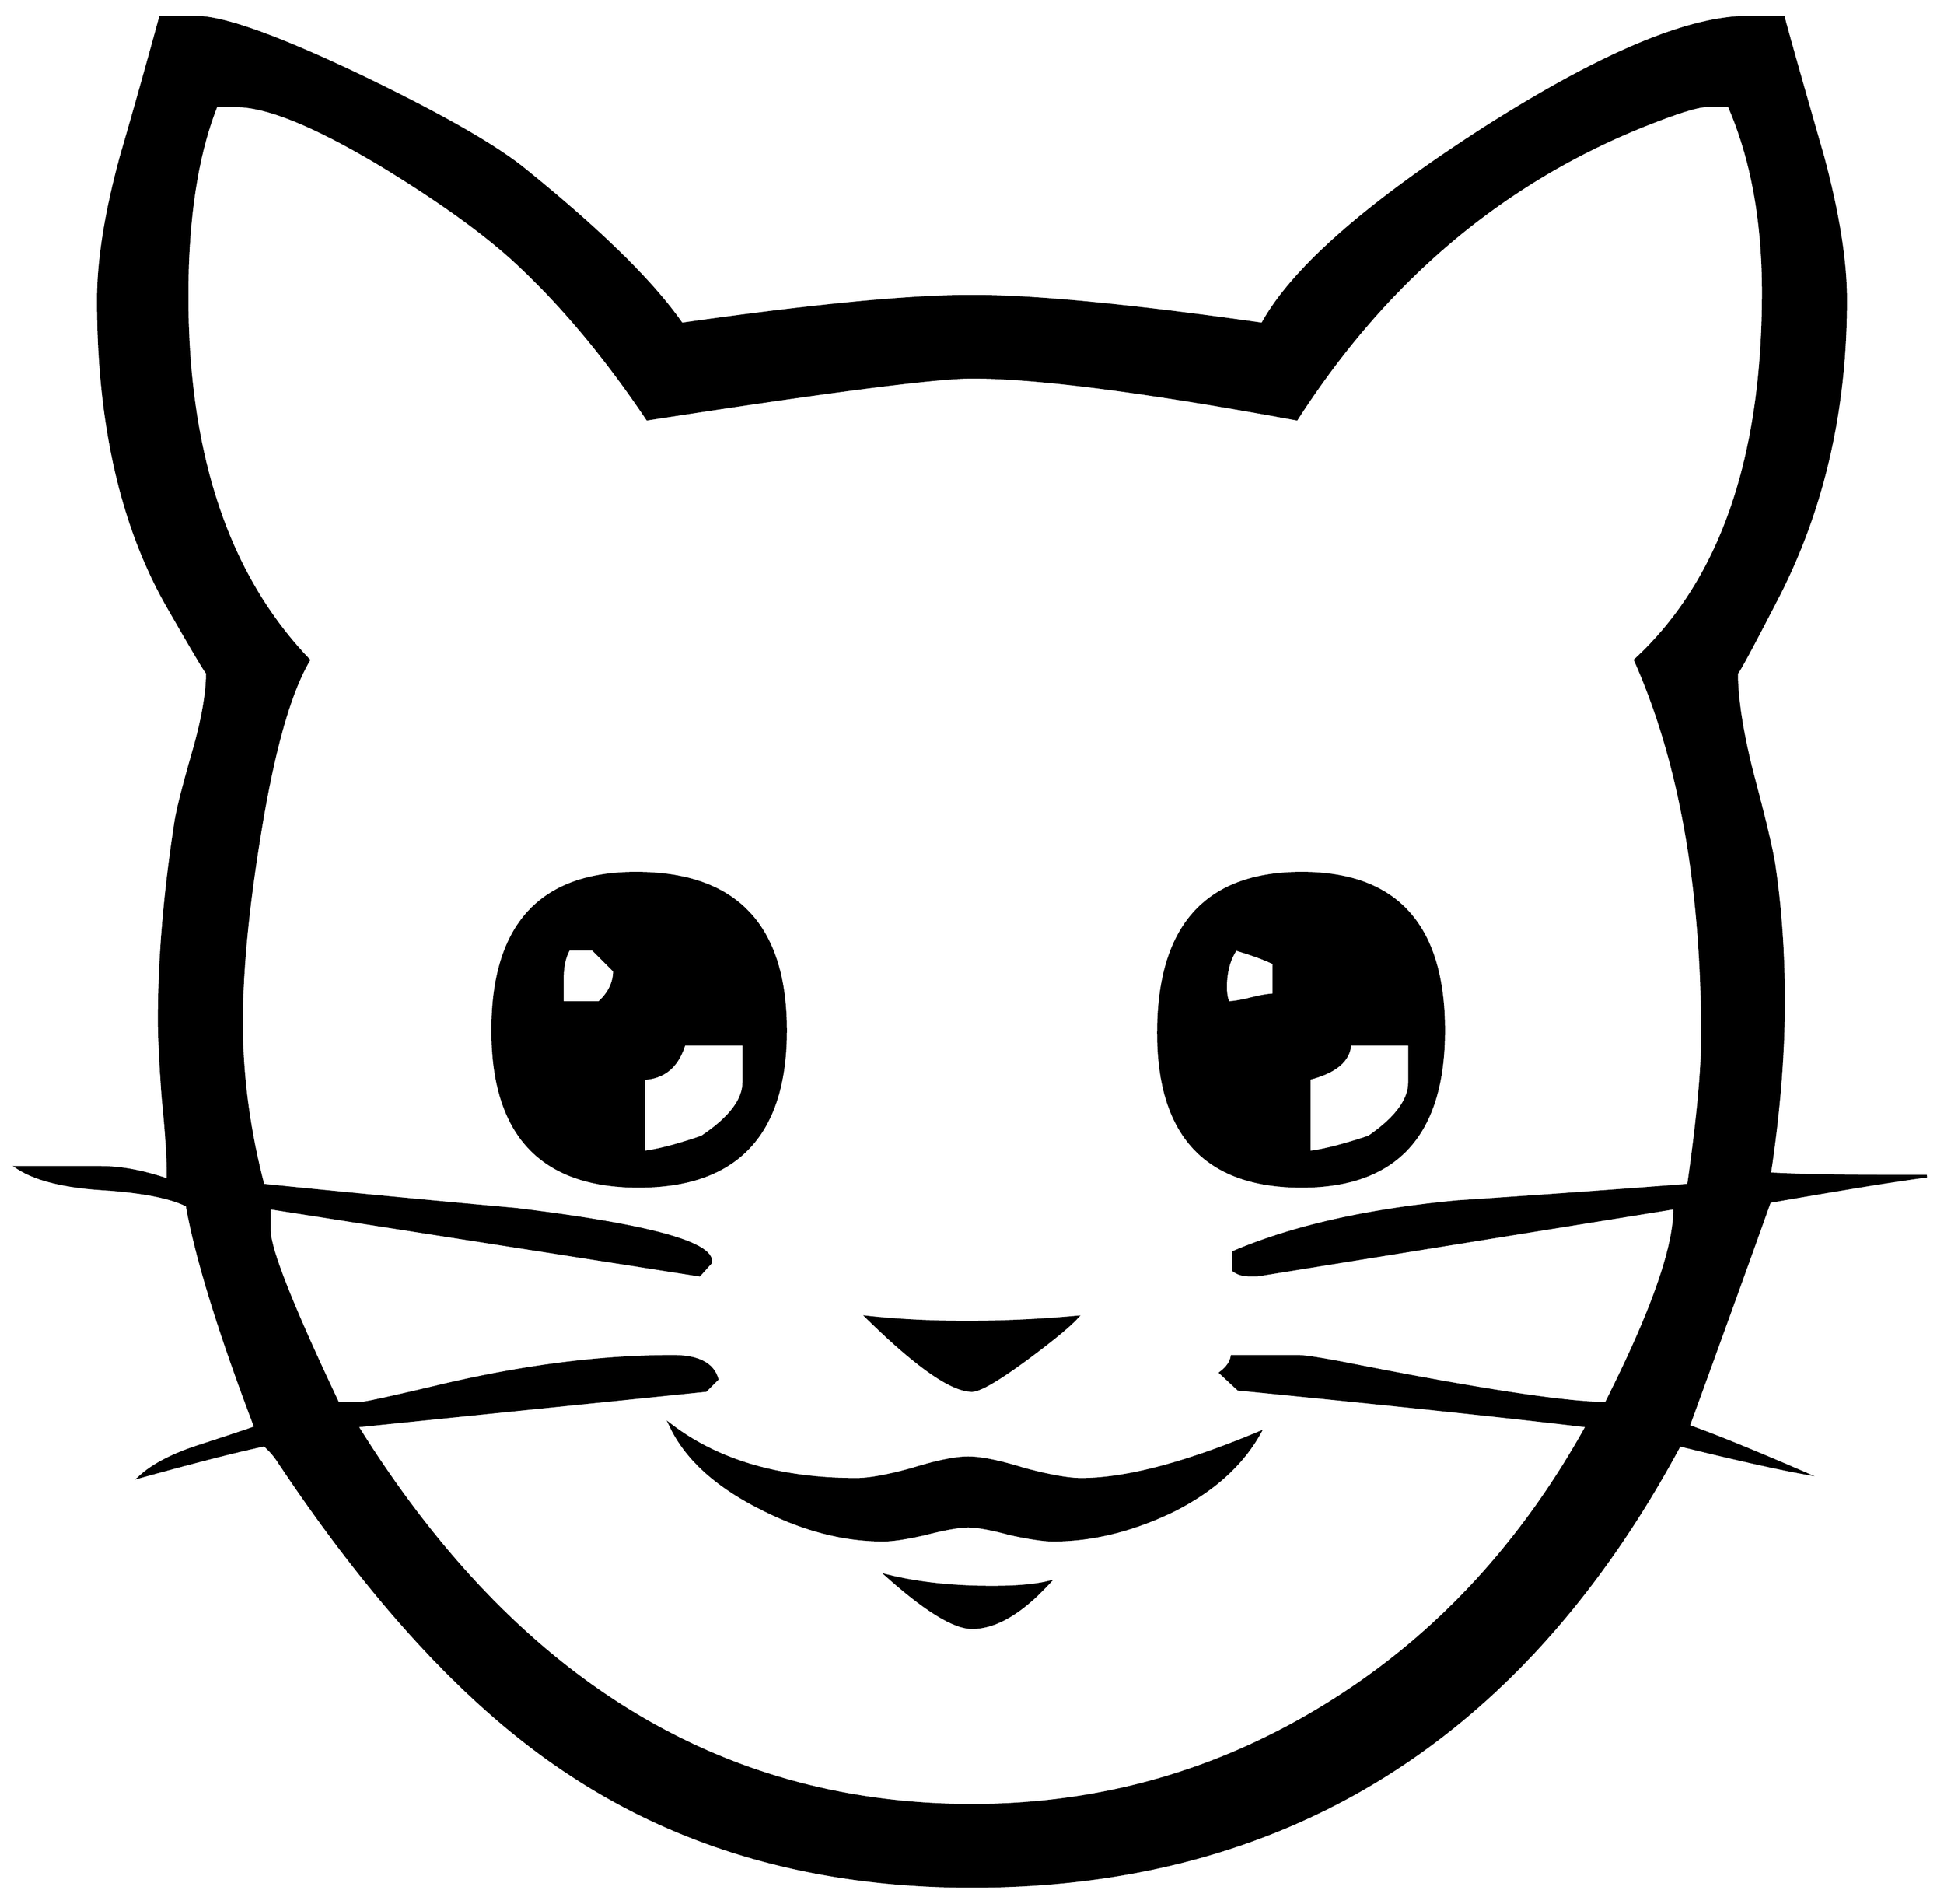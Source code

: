 


\begin{tikzpicture}[y=0.80pt, x=0.80pt, yscale=-1.0, xscale=1.0, inner sep=0pt, outer sep=0pt]
\begin{scope}[shift={(100.0,1730.0)},nonzero rule]
  \path[draw=.,fill=.,line width=1.600pt] (1588.0,-429.0) ..
    controls (1566.667,-426.333) and (1525.333,-419.667) ..
    (1464.0,-409.0) .. controls (1450.0,-369.667) and
    (1428.667,-310.667) .. (1400.0,-232.0) .. controls
    (1420.667,-224.667) and (1451.0,-212.333) .. (1491.0,-195.0) ..
    controls (1469.0,-199.0) and (1436.333,-206.333) ..
    (1393.0,-217.0) .. controls (1268.333,15.0) and (1082.333,131.0)
    .. (835.0,131.0) .. controls (712.333,131.0) and (606.0,101.0)
    .. (516.0,41.0) .. controls (439.333,-9.667) and (363.667,-91.0)
    .. (289.0,-203.0) .. controls (285.667,-208.333) and
    (281.667,-213.0) .. (277.0,-217.0) .. controls (255.0,-212.333)
    and (222.333,-204.0) .. (179.0,-192.0) .. controls
    (188.333,-200.667) and (202.667,-208.333) .. (222.0,-215.0) ..
    controls (252.667,-225.0) and (268.667,-230.333) .. (270.0,-231.0)
    .. controls (241.333,-306.333) and (223.333,-364.667) ..
    (216.0,-406.0) .. controls (202.667,-412.667) and (180.333,-417.0)
    .. (149.0,-419.0) .. controls (118.333,-421.0) and
    (96.0,-426.667) .. (82.0,-436.0) -- (148.0,-436.0) .. controls
    (164.0,-436.0) and (181.667,-432.667) .. (201.0,-426.0) --
    (201.0,-431.0) .. controls (201.0,-444.333) and (199.667,-464.333)
    .. (197.0,-491.0) .. controls (195.0,-518.333) and
    (194.0,-538.667) .. (194.0,-552.0) .. controls (194.0,-600.0)
    and (198.333,-652.0) .. (207.0,-708.0) .. controls
    (208.333,-717.333) and (213.333,-737.0) .. (222.0,-767.0) ..
    controls (228.667,-791.0) and (232.0,-810.667) .. (232.0,-826.0)
    .. controls (232.0,-824.667) and (221.667,-842.0) ..
    (201.0,-878.0) .. controls (164.333,-942.0) and
    (146.0,-1022.667) .. (146.0,-1120.0) .. controls
    (146.0,-1151.333) and (152.0,-1189.0) .. (164.0,-1233.0) ..
    controls (174.667,-1269.667) and (185.0,-1306.333) ..
    (195.0,-1343.0) -- (223.0,-1343.0) .. controls
    (245.0,-1343.0) and (289.333,-1327.0) .. (356.0,-1295.0) ..
    controls (418.0,-1265.0) and (460.333,-1240.667) ..
    (483.0,-1222.0) .. controls (542.333,-1174.0) and
    (583.333,-1133.667) .. (606.0,-1101.0) .. controls
    (709.333,-1115.667) and (785.667,-1123.0) .. (835.0,-1123.0) ..
    controls (884.333,-1123.0) and (960.667,-1115.667) ..
    (1064.0,-1101.0) .. controls (1087.333,-1143.667) and
    (1145.0,-1194.667) .. (1237.0,-1254.0) .. controls
    (1329.667,-1313.333) and (1399.667,-1343.0) .. (1447.0,-1343.0) --
    (1475.0,-1343.0) .. controls (1475.0,-1341.667) and
    (1485.333,-1305.0) .. (1506.0,-1233.0) .. controls
    (1518.0,-1188.333) and (1524.0,-1150.667) .. (1524.0,-1120.0) ..
    controls (1524.0,-1034.0) and (1506.333,-956.333) ..
    (1471.0,-887.0) .. controls (1449.0,-844.333) and
    (1438.0,-824.0) .. (1438.0,-826.0) .. controls
    (1438.0,-806.0) and (1442.0,-780.0) .. (1450.0,-748.0) ..
    controls (1460.667,-708.0) and (1466.667,-682.333) ..
    (1468.0,-671.0) .. controls (1472.667,-638.333) and
    (1475.0,-603.667) .. (1475.0,-567.0) .. controls
    (1475.0,-525.0) and (1471.333,-479.667) .. (1464.0,-431.0) ..
    controls (1486.0,-429.667) and (1527.333,-429.0) ..
    (1588.0,-429.0) -- cycle(1459.0,-1126.0) .. controls
    (1459.0,-1182.667) and (1450.0,-1231.667) .. (1432.0,-1273.0) --
    (1414.0,-1273.0) .. controls (1406.667,-1273.0) and
    (1389.0,-1267.333) .. (1361.0,-1256.0) .. controls
    (1250.333,-1210.667) and (1160.333,-1134.0) .. (1091.0,-1026.0) ..
    controls (971.667,-1048.0) and (886.333,-1059.0) ..
    (835.0,-1059.0) .. controls (806.333,-1059.0) and
    (721.0,-1048.0) .. (579.0,-1026.0) .. controls
    (545.0,-1076.667) and (509.333,-1119.0) .. (472.0,-1153.0) ..
    controls (446.667,-1175.667) and (412.0,-1200.333) ..
    (368.0,-1227.0) .. controls (316.667,-1257.667) and
    (279.0,-1273.0) .. (255.0,-1273.0) -- (239.0,-1273.0) ..
    controls (223.667,-1234.333) and (216.0,-1184.333) ..
    (216.0,-1123.0) .. controls (216.0,-998.333) and
    (248.0,-902.667) .. (312.0,-836.0) .. controls (296.667,-810.0)
    and (283.667,-763.667) .. (273.0,-697.0) .. controls
    (263.667,-639.667) and (259.0,-590.667) .. (259.0,-550.0) ..
    controls (259.0,-508.0) and (264.667,-465.333) .. (276.0,-422.0)
    .. controls (342.0,-415.333) and (408.333,-409.0) ..
    (475.0,-403.0) .. controls (579.667,-390.333) and (631.0,-376.333)
    .. (629.0,-361.0) -- (620.0,-351.0) -- (281.0,-404.0) --
    (281.0,-386.0) .. controls (281.0,-371.333) and (299.0,-326.0)
    .. (335.0,-250.0) -- (353.0,-250.0) .. controls
    (356.333,-250.0) and (377.667,-254.667) .. (417.0,-264.0) ..
    controls (482.333,-279.333) and (543.0,-287.0) .. (599.0,-287.0)
    .. controls (619.0,-287.0) and (630.667,-281.0) ..
    (634.0,-269.0) -- (625.0,-260.0) -- (350.0,-232.0) ..
    controls (474.0,-32.667) and (635.667,67.0) .. (835.0,67.0) ..
    controls (937.667,67.0) and (1032.333,39.667) .. (1119.0,-15.0) ..
    controls (1201.667,-67.0) and (1268.667,-139.333) ..
    (1320.0,-232.0) .. controls (1258.667,-239.333) and
    (1167.0,-249.0) .. (1045.0,-261.0) -- (1031.0,-274.0) ..
    controls (1036.333,-278.0) and (1039.333,-282.333) ..
    (1040.0,-287.0) -- (1092.0,-287.0) .. controls
    (1097.333,-287.0) and (1110.333,-285.0) .. (1131.0,-281.0) ..
    controls (1235.667,-260.333) and (1303.667,-250.0) ..
    (1335.0,-250.0) .. controls (1371.667,-322.667) and
    (1389.667,-374.0) .. (1389.0,-404.0) -- (1060.0,-351.0) ..
    controls (1059.333,-351.0) and (1057.333,-351.0) ..
    (1054.0,-351.0) .. controls (1048.667,-351.0) and
    (1044.333,-352.333) .. (1041.0,-355.0) -- (1041.0,-369.0) ..
    controls (1087.667,-389.0) and (1146.667,-402.333) ..
    (1218.0,-409.0) .. controls (1278.667,-413.0) and
    (1339.333,-417.333) .. (1400.0,-422.0) .. controls
    (1407.333,-473.333) and (1411.0,-512.333) .. (1411.0,-539.0) ..
    controls (1411.0,-657.667) and (1393.333,-756.667) ..
    (1358.0,-836.0) .. controls (1425.333,-898.0) and
    (1459.0,-994.667) .. (1459.0,-1126.0) -- cycle(1207.0,-544.0)
    .. controls (1207.0,-462.0) and (1169.667,-421.0) ..
    (1095.0,-421.0) .. controls (1019.667,-421.0) and
    (982.0,-461.333) .. (982.0,-542.0) .. controls (982.0,-626.0)
    and (1019.667,-668.0) .. (1095.0,-668.0) .. controls
    (1169.667,-668.0) and (1207.0,-626.667) .. (1207.0,-544.0) --
    cycle(918.0,-318.0) .. controls (912.0,-311.333) and
    (898.667,-300.333) .. (878.0,-285.0) .. controls (855.333,-268.333)
    and (841.0,-260.0) .. (835.0,-260.0) .. controls
    (819.0,-260.0) and (791.333,-279.333) .. (752.0,-318.0) ..
    controls (776.0,-315.333) and (802.333,-314.0) .. (831.0,-314.0)
    .. controls (859.667,-314.0) and (888.667,-315.333) ..
    (918.0,-318.0) -- cycle(688.0,-544.0) .. controls
    (688.0,-462.0) and (649.333,-421.0) .. (572.0,-421.0) ..
    controls (495.333,-421.0) and (457.0,-462.0) .. (457.0,-544.0)
    .. controls (457.0,-626.667) and (494.667,-668.0) ..
    (570.0,-668.0) .. controls (648.667,-668.0) and (688.0,-626.667)
    .. (688.0,-544.0) -- cycle(1062.0,-227.0) .. controls
    (1048.0,-201.667) and (1025.0,-181.0) .. (993.0,-165.0) ..
    controls (961.0,-149.667) and (929.667,-142.0) .. (899.0,-142.0)
    .. controls (891.667,-142.0) and (880.333,-143.667) ..
    (865.0,-147.0) .. controls (850.333,-151.0) and (839.333,-153.0)
    .. (832.0,-153.0) .. controls (824.667,-153.0) and
    (813.333,-151.0) .. (798.0,-147.0) .. controls (783.333,-143.667)
    and (772.333,-142.0) .. (765.0,-142.0) .. controls
    (733.667,-142.0) and (701.667,-150.333) .. (669.0,-167.0) ..
    controls (633.0,-185.0) and (609.0,-207.0) .. (597.0,-233.0)
    .. controls (634.333,-204.333) and (683.333,-190.0) ..
    (744.0,-190.0) .. controls (754.0,-190.0) and (768.667,-192.667)
    .. (788.0,-198.0) .. controls (807.333,-204.0) and
    (822.0,-207.0) .. (832.0,-207.0) .. controls (842.0,-207.0)
    and (856.667,-204.0) .. (876.0,-198.0) .. controls
    (896.0,-192.667) and (911.0,-190.0) .. (921.0,-190.0) ..
    controls (956.333,-190.0) and (1003.333,-202.333) ..
    (1062.0,-227.0) -- cycle(896.0,-109.0) .. controls
    (874.0,-85.0) and (853.667,-73.0) .. (835.0,-73.0) .. controls
    (821.0,-73.0) and (798.667,-86.667) .. (768.0,-114.0) ..
    controls (792.0,-108.0) and (819.667,-105.0) .. (851.0,-105.0)
    .. controls (870.333,-105.0) and (885.333,-106.333) ..
    (896.0,-109.0) -- cycle(1073.0,-572.0) -- (1073.0,-597.0) ..
    controls (1066.333,-600.333) and (1056.333,-604.0) ..
    (1043.0,-608.0) .. controls (1037.667,-600.0) and
    (1035.0,-590.0) .. (1035.0,-578.0) .. controls
    (1035.0,-573.333) and (1035.667,-569.333) .. (1037.0,-566.0) ..
    controls (1041.0,-566.0) and (1047.0,-567.0) ..
    (1055.0,-569.0) .. controls (1063.0,-571.0) and
    (1069.0,-572.0) .. (1073.0,-572.0) -- cycle(1180.0,-503.0)
    -- (1180.0,-533.0) -- (1133.0,-533.0) .. controls
    (1132.333,-520.333) and (1121.667,-511.333) .. (1101.0,-506.0) --
    (1101.0,-448.0) .. controls (1112.333,-449.333) and
    (1128.0,-453.333) .. (1148.0,-460.0) .. controls
    (1169.333,-474.667) and (1180.0,-489.0) .. (1180.0,-503.0) --
    cycle(553.0,-591.0) -- (536.0,-608.0) -- (517.0,-608.0) ..
    controls (513.667,-602.0) and (512.0,-594.333) .. (512.0,-585.0)
    -- (512.0,-566.0) -- (541.0,-566.0) .. controls
    (549.0,-573.333) and (553.0,-581.667) .. (553.0,-591.0) --
    cycle(655.0,-503.0) -- (655.0,-533.0) -- (608.0,-533.0) ..
    controls (602.667,-515.667) and (592.0,-506.667) .. (576.0,-506.0)
    -- (576.0,-448.0) .. controls (587.333,-449.333) and
    (602.667,-453.333) .. (622.0,-460.0) .. controls (644.0,-474.667)
    and (655.0,-489.0) .. (655.0,-503.0) -- cycle;
\end{scope}

\end{tikzpicture}

